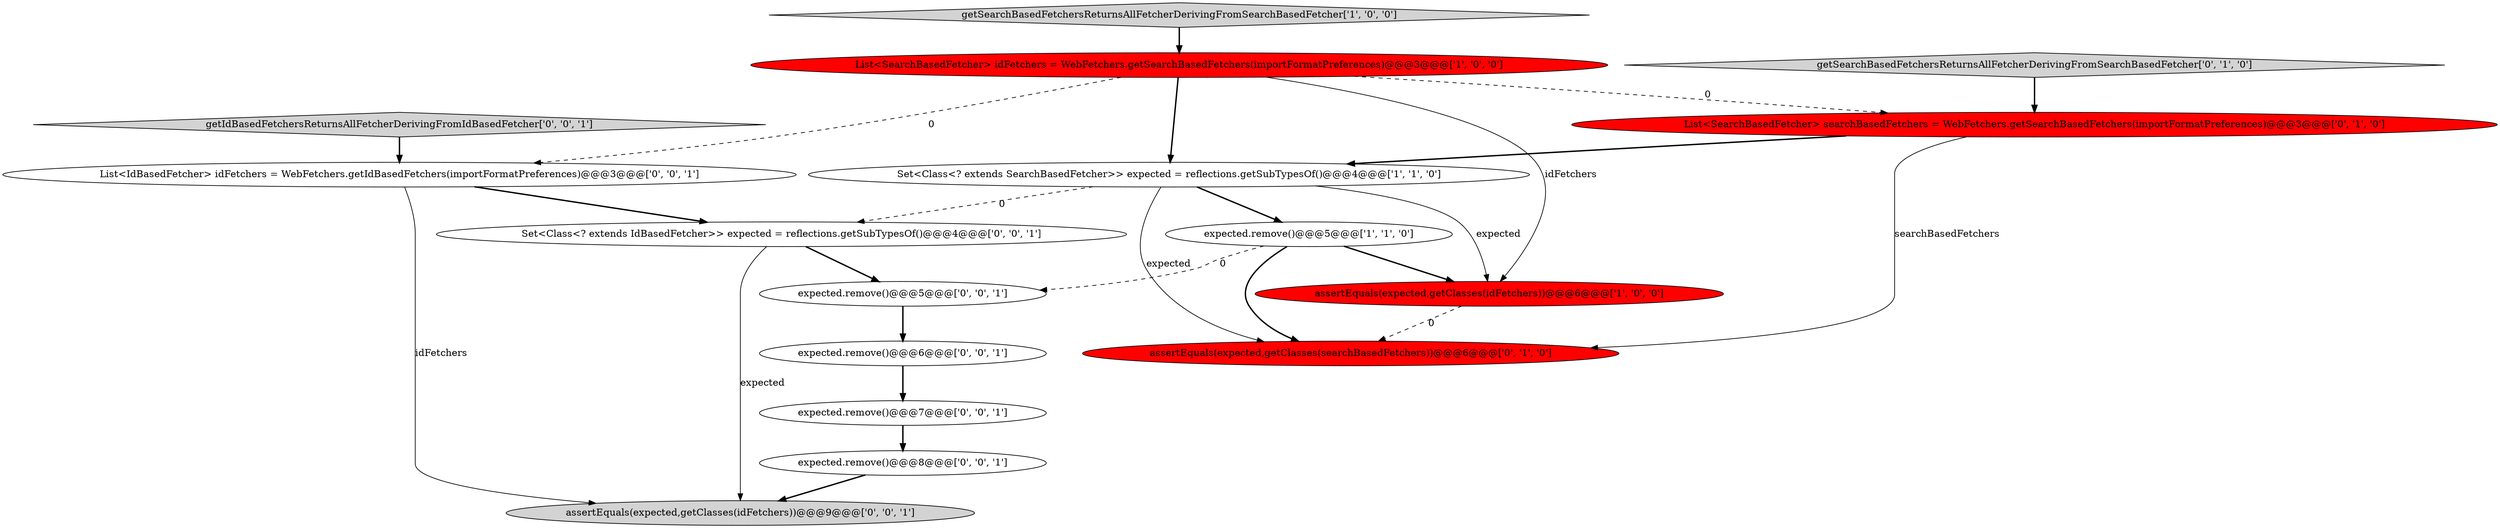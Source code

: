 digraph {
15 [style = filled, label = "Set<Class<? extends IdBasedFetcher>> expected = reflections.getSubTypesOf()@@@4@@@['0', '0', '1']", fillcolor = white, shape = ellipse image = "AAA0AAABBB3BBB"];
9 [style = filled, label = "expected.remove()@@@7@@@['0', '0', '1']", fillcolor = white, shape = ellipse image = "AAA0AAABBB3BBB"];
11 [style = filled, label = "expected.remove()@@@5@@@['0', '0', '1']", fillcolor = white, shape = ellipse image = "AAA0AAABBB3BBB"];
8 [style = filled, label = "getIdBasedFetchersReturnsAllFetcherDerivingFromIdBasedFetcher['0', '0', '1']", fillcolor = lightgray, shape = diamond image = "AAA0AAABBB3BBB"];
2 [style = filled, label = "expected.remove()@@@5@@@['1', '1', '0']", fillcolor = white, shape = ellipse image = "AAA0AAABBB1BBB"];
6 [style = filled, label = "List<SearchBasedFetcher> searchBasedFetchers = WebFetchers.getSearchBasedFetchers(importFormatPreferences)@@@3@@@['0', '1', '0']", fillcolor = red, shape = ellipse image = "AAA1AAABBB2BBB"];
1 [style = filled, label = "getSearchBasedFetchersReturnsAllFetcherDerivingFromSearchBasedFetcher['1', '0', '0']", fillcolor = lightgray, shape = diamond image = "AAA0AAABBB1BBB"];
12 [style = filled, label = "List<IdBasedFetcher> idFetchers = WebFetchers.getIdBasedFetchers(importFormatPreferences)@@@3@@@['0', '0', '1']", fillcolor = white, shape = ellipse image = "AAA0AAABBB3BBB"];
13 [style = filled, label = "expected.remove()@@@6@@@['0', '0', '1']", fillcolor = white, shape = ellipse image = "AAA0AAABBB3BBB"];
0 [style = filled, label = "assertEquals(expected,getClasses(idFetchers))@@@6@@@['1', '0', '0']", fillcolor = red, shape = ellipse image = "AAA1AAABBB1BBB"];
7 [style = filled, label = "assertEquals(expected,getClasses(searchBasedFetchers))@@@6@@@['0', '1', '0']", fillcolor = red, shape = ellipse image = "AAA1AAABBB2BBB"];
10 [style = filled, label = "expected.remove()@@@8@@@['0', '0', '1']", fillcolor = white, shape = ellipse image = "AAA0AAABBB3BBB"];
14 [style = filled, label = "assertEquals(expected,getClasses(idFetchers))@@@9@@@['0', '0', '1']", fillcolor = lightgray, shape = ellipse image = "AAA0AAABBB3BBB"];
3 [style = filled, label = "List<SearchBasedFetcher> idFetchers = WebFetchers.getSearchBasedFetchers(importFormatPreferences)@@@3@@@['1', '0', '0']", fillcolor = red, shape = ellipse image = "AAA1AAABBB1BBB"];
4 [style = filled, label = "Set<Class<? extends SearchBasedFetcher>> expected = reflections.getSubTypesOf()@@@4@@@['1', '1', '0']", fillcolor = white, shape = ellipse image = "AAA0AAABBB1BBB"];
5 [style = filled, label = "getSearchBasedFetchersReturnsAllFetcherDerivingFromSearchBasedFetcher['0', '1', '0']", fillcolor = lightgray, shape = diamond image = "AAA0AAABBB2BBB"];
3->0 [style = solid, label="idFetchers"];
3->6 [style = dashed, label="0"];
15->14 [style = solid, label="expected"];
10->14 [style = bold, label=""];
12->15 [style = bold, label=""];
4->0 [style = solid, label="expected"];
1->3 [style = bold, label=""];
4->2 [style = bold, label=""];
9->10 [style = bold, label=""];
3->4 [style = bold, label=""];
4->7 [style = solid, label="expected"];
6->7 [style = solid, label="searchBasedFetchers"];
6->4 [style = bold, label=""];
2->0 [style = bold, label=""];
3->12 [style = dashed, label="0"];
5->6 [style = bold, label=""];
15->11 [style = bold, label=""];
4->15 [style = dashed, label="0"];
11->13 [style = bold, label=""];
2->11 [style = dashed, label="0"];
13->9 [style = bold, label=""];
2->7 [style = bold, label=""];
12->14 [style = solid, label="idFetchers"];
0->7 [style = dashed, label="0"];
8->12 [style = bold, label=""];
}
